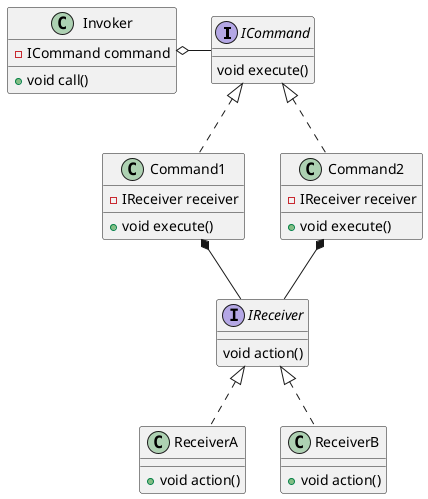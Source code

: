 @startuml

interface ICommand {
    void execute()
}
class Command1 implements ICommand {
    - IReceiver receiver
    + void execute()
}
class Command2 implements ICommand {
    - IReceiver receiver
    + void execute()
}
Command1 *-- IReceiver
Command2 *-- IReceiver
interface IReceiver {
    void action()
}
class ReceiverA implements IReceiver {
    + void action()
}
class ReceiverB implements IReceiver {
    + void action()
}
class Invoker {
    - ICommand command
    + void call()
}
Invoker o- ICommand

@enduml